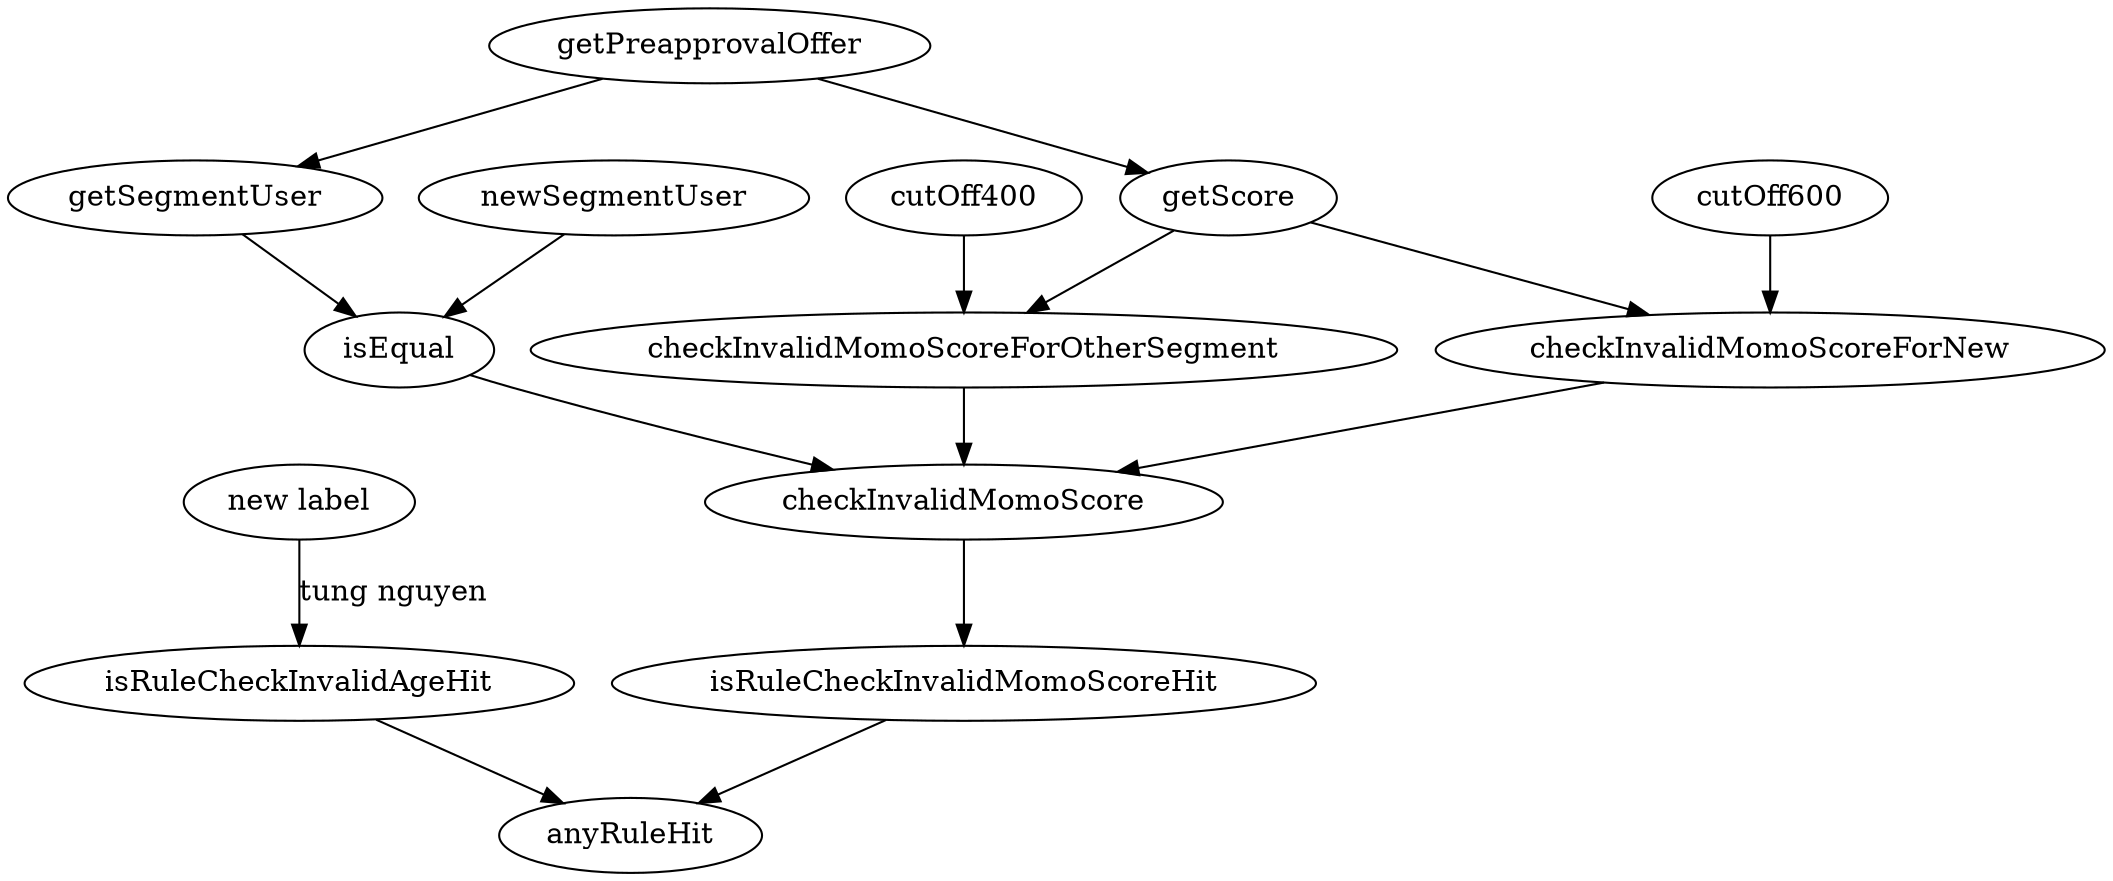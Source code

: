 digraph graphName {
checkInvalidAge [nodeType=CheckInvalidAge, type=root, label="new label"];
getPreapprovalOffer [nodeType=GetPreApprovedOfferPackage];
getSegmentUser [nodeType=GetSegmentUserFromOffer];
getScore [nodeType=GetUserCreditScoreFromOffer];
newSegmentUser [nodeType=ValueNode, value=NEW, dataType=string];
isEqual [nodeType=EqualsNode];
cutOff600 [nodeType=ValueNode, value=600, dataType=integer];
cutOff400 [nodeType=ValueNode, value=400, dataType=integer];
checkInvalidMomoScoreForNew [nodeType=CheckInvalidMomoScore];
checkInvalidMomoScoreForOtherSegment [nodeType=CheckInvalidMomoScore];
checkInvalidMomoScore [nodeType=PredicateSwitchNode];
isRuleCheckInvalidAgeHit [nodeType=IsRuleHit];
isRuleCheckInvalidMomoScoreHit [nodeType=IsRuleHit];
anyRuleHit [nodeType=OrNode, type=root];
getPreapprovalOffer -> getSegmentUser [name="OFFER_PACKAGE_INFO_RESPONSE"];
getPreapprovalOffer -> getScore [name="OFFER_PACKAGE_INFO_RESPONSE"];
newSegmentUser -> isEqual;
getSegmentUser -> isEqual;
getScore -> checkInvalidMomoScoreForNew [name="MOMO_CREDIT_SCORE"];
cutOff600 -> checkInvalidMomoScoreForNew [name="CUTOFF_SCORE"];
getScore -> checkInvalidMomoScoreForOtherSegment [name="MOMO_CREDIT_SCORE"];
cutOff400 -> checkInvalidMomoScoreForOtherSegment [name="CUTOFF_SCORE"];
isEqual -> checkInvalidMomoScore [name=condition];
checkInvalidMomoScoreForNew -> checkInvalidMomoScore [name=whenTrue];
checkInvalidMomoScoreForOtherSegment -> checkInvalidMomoScore [name=whenFalse];
checkInvalidMomoScore -> isRuleCheckInvalidMomoScoreHit [name="LOAN_RULE_BUILDER"];
checkInvalidAge -> isRuleCheckInvalidAgeHit [name="LOAN_RULE_BUILDER", label="tung nguyen"];
isRuleCheckInvalidMomoScoreHit -> anyRuleHit;
isRuleCheckInvalidAgeHit -> anyRuleHit;
}
